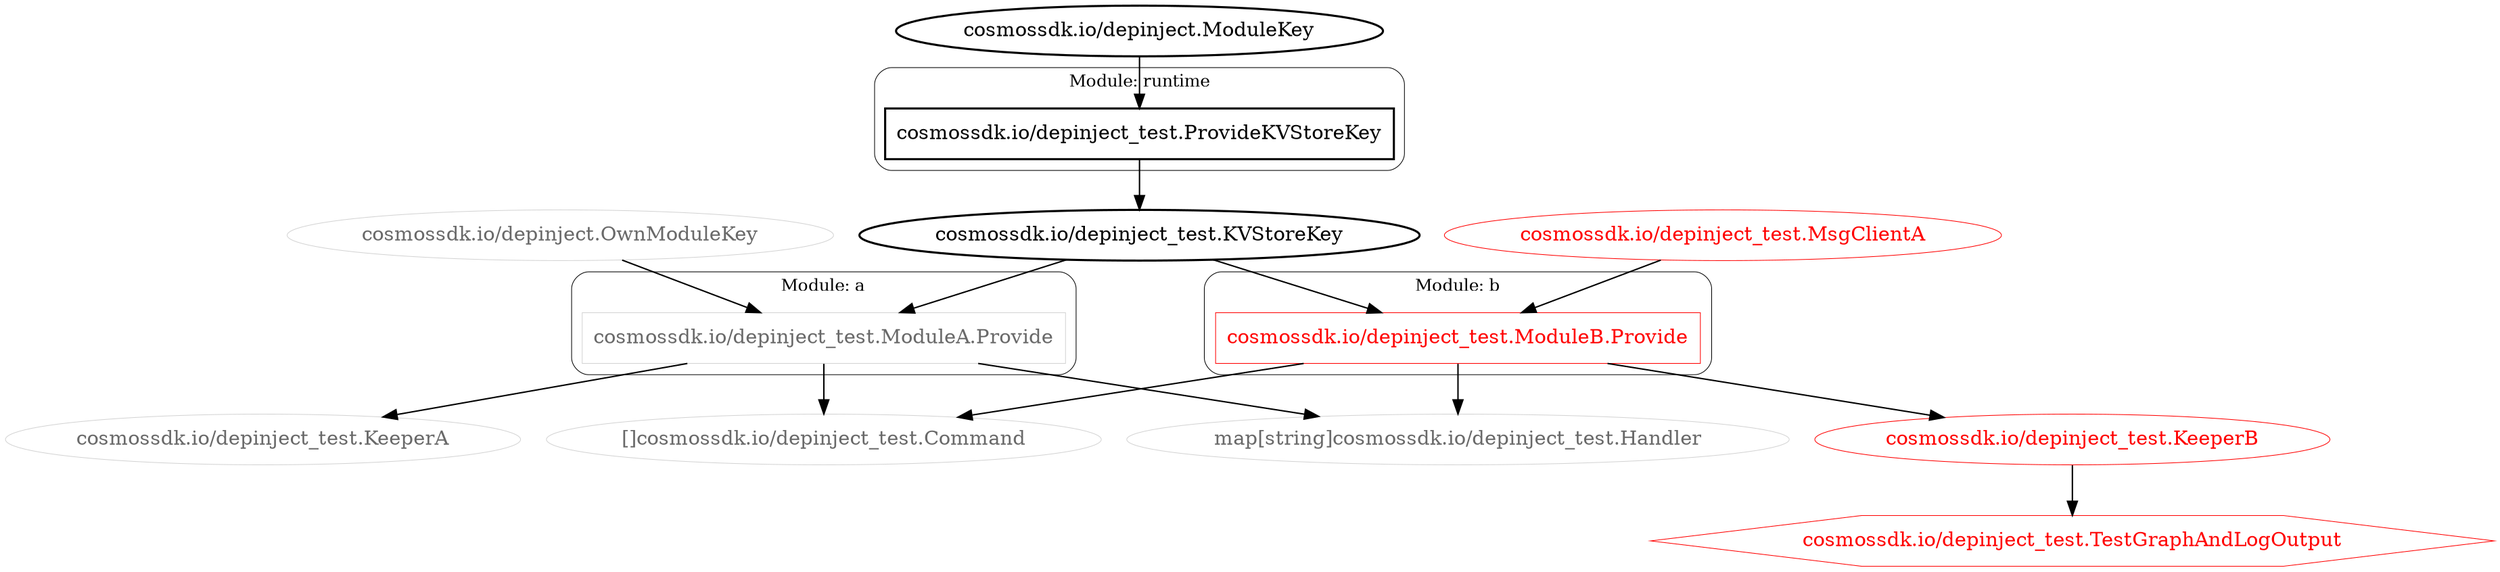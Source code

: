 digraph "" {
    subgraph "cluster_a" {
      graph [fontsize="12.0", label="Module: a", penwidth="0.5", style="rounded"];
      "cosmossdk.io/depinject_test.ModuleA.Provide"[color="lightgrey", fontcolor="dimgrey", penwidth="0.5", shape="box"];
    }

    subgraph "cluster_b" {
      graph [fontsize="12.0", label="Module: b", penwidth="0.5", style="rounded"];
      "cosmossdk.io/depinject_test.ModuleB.Provide"[color="red", fontcolor="red", penwidth="0.5", shape="box"];
    }

    subgraph "cluster_runtime" {
      graph [fontsize="12.0", label="Module: runtime", penwidth="0.5", style="rounded"];
      "cosmossdk.io/depinject_test.ProvideKVStoreKey"[color="black", fontcolor="black", penwidth="1.5", shape="box"];
    }

  "[]cosmossdk.io/depinject_test.Command"[color="lightgrey", comment="many-per-container", fontcolor="dimgrey", penwidth="0.5"];
  "cosmossdk.io/depinject.ModuleKey"[color="black", fontcolor="black", penwidth="1.5"];
  "cosmossdk.io/depinject.OwnModuleKey"[color="lightgrey", fontcolor="dimgrey", penwidth="0.5"];
  "cosmossdk.io/depinject_test.KVStoreKey"[color="black", fontcolor="black", penwidth="1.5"];
  "cosmossdk.io/depinject_test.KeeperA"[color="lightgrey", fontcolor="dimgrey", penwidth="0.5"];
  "cosmossdk.io/depinject_test.KeeperB"[color="red", fontcolor="red", penwidth="0.5"];
  "cosmossdk.io/depinject_test.MsgClientA"[color="red", fontcolor="red", penwidth="0.5"];
  "cosmossdk.io/depinject_test.TestGraphAndLogOutput"[color="red", fontcolor="red", penwidth="0.5", shape="hexagon"];
  "map[string]cosmossdk.io/depinject_test.Handler"[color="lightgrey", comment="one-per-module", fontcolor="dimgrey", penwidth="0.5"];
  "cosmossdk.io/depinject.ModuleKey" -> "cosmossdk.io/depinject_test.ProvideKVStoreKey";
  "cosmossdk.io/depinject_test.ProvideKVStoreKey" -> "cosmossdk.io/depinject_test.KVStoreKey";
  "cosmossdk.io/depinject_test.KVStoreKey" -> "cosmossdk.io/depinject_test.ModuleA.Provide";
  "cosmossdk.io/depinject.OwnModuleKey" -> "cosmossdk.io/depinject_test.ModuleA.Provide";
  "cosmossdk.io/depinject_test.ModuleA.Provide" -> "cosmossdk.io/depinject_test.KeeperA";
  "cosmossdk.io/depinject_test.ModuleA.Provide" -> "map[string]cosmossdk.io/depinject_test.Handler";
  "cosmossdk.io/depinject_test.ModuleA.Provide" -> "[]cosmossdk.io/depinject_test.Command";
  "cosmossdk.io/depinject_test.KVStoreKey" -> "cosmossdk.io/depinject_test.ModuleB.Provide";
  "cosmossdk.io/depinject_test.MsgClientA" -> "cosmossdk.io/depinject_test.ModuleB.Provide";
  "cosmossdk.io/depinject_test.ModuleB.Provide" -> "cosmossdk.io/depinject_test.KeeperB";
  "cosmossdk.io/depinject_test.ModuleB.Provide" -> "[]cosmossdk.io/depinject_test.Command";
  "cosmossdk.io/depinject_test.ModuleB.Provide" -> "map[string]cosmossdk.io/depinject_test.Handler";
  "cosmossdk.io/depinject_test.KeeperB" -> "cosmossdk.io/depinject_test.TestGraphAndLogOutput";
}


